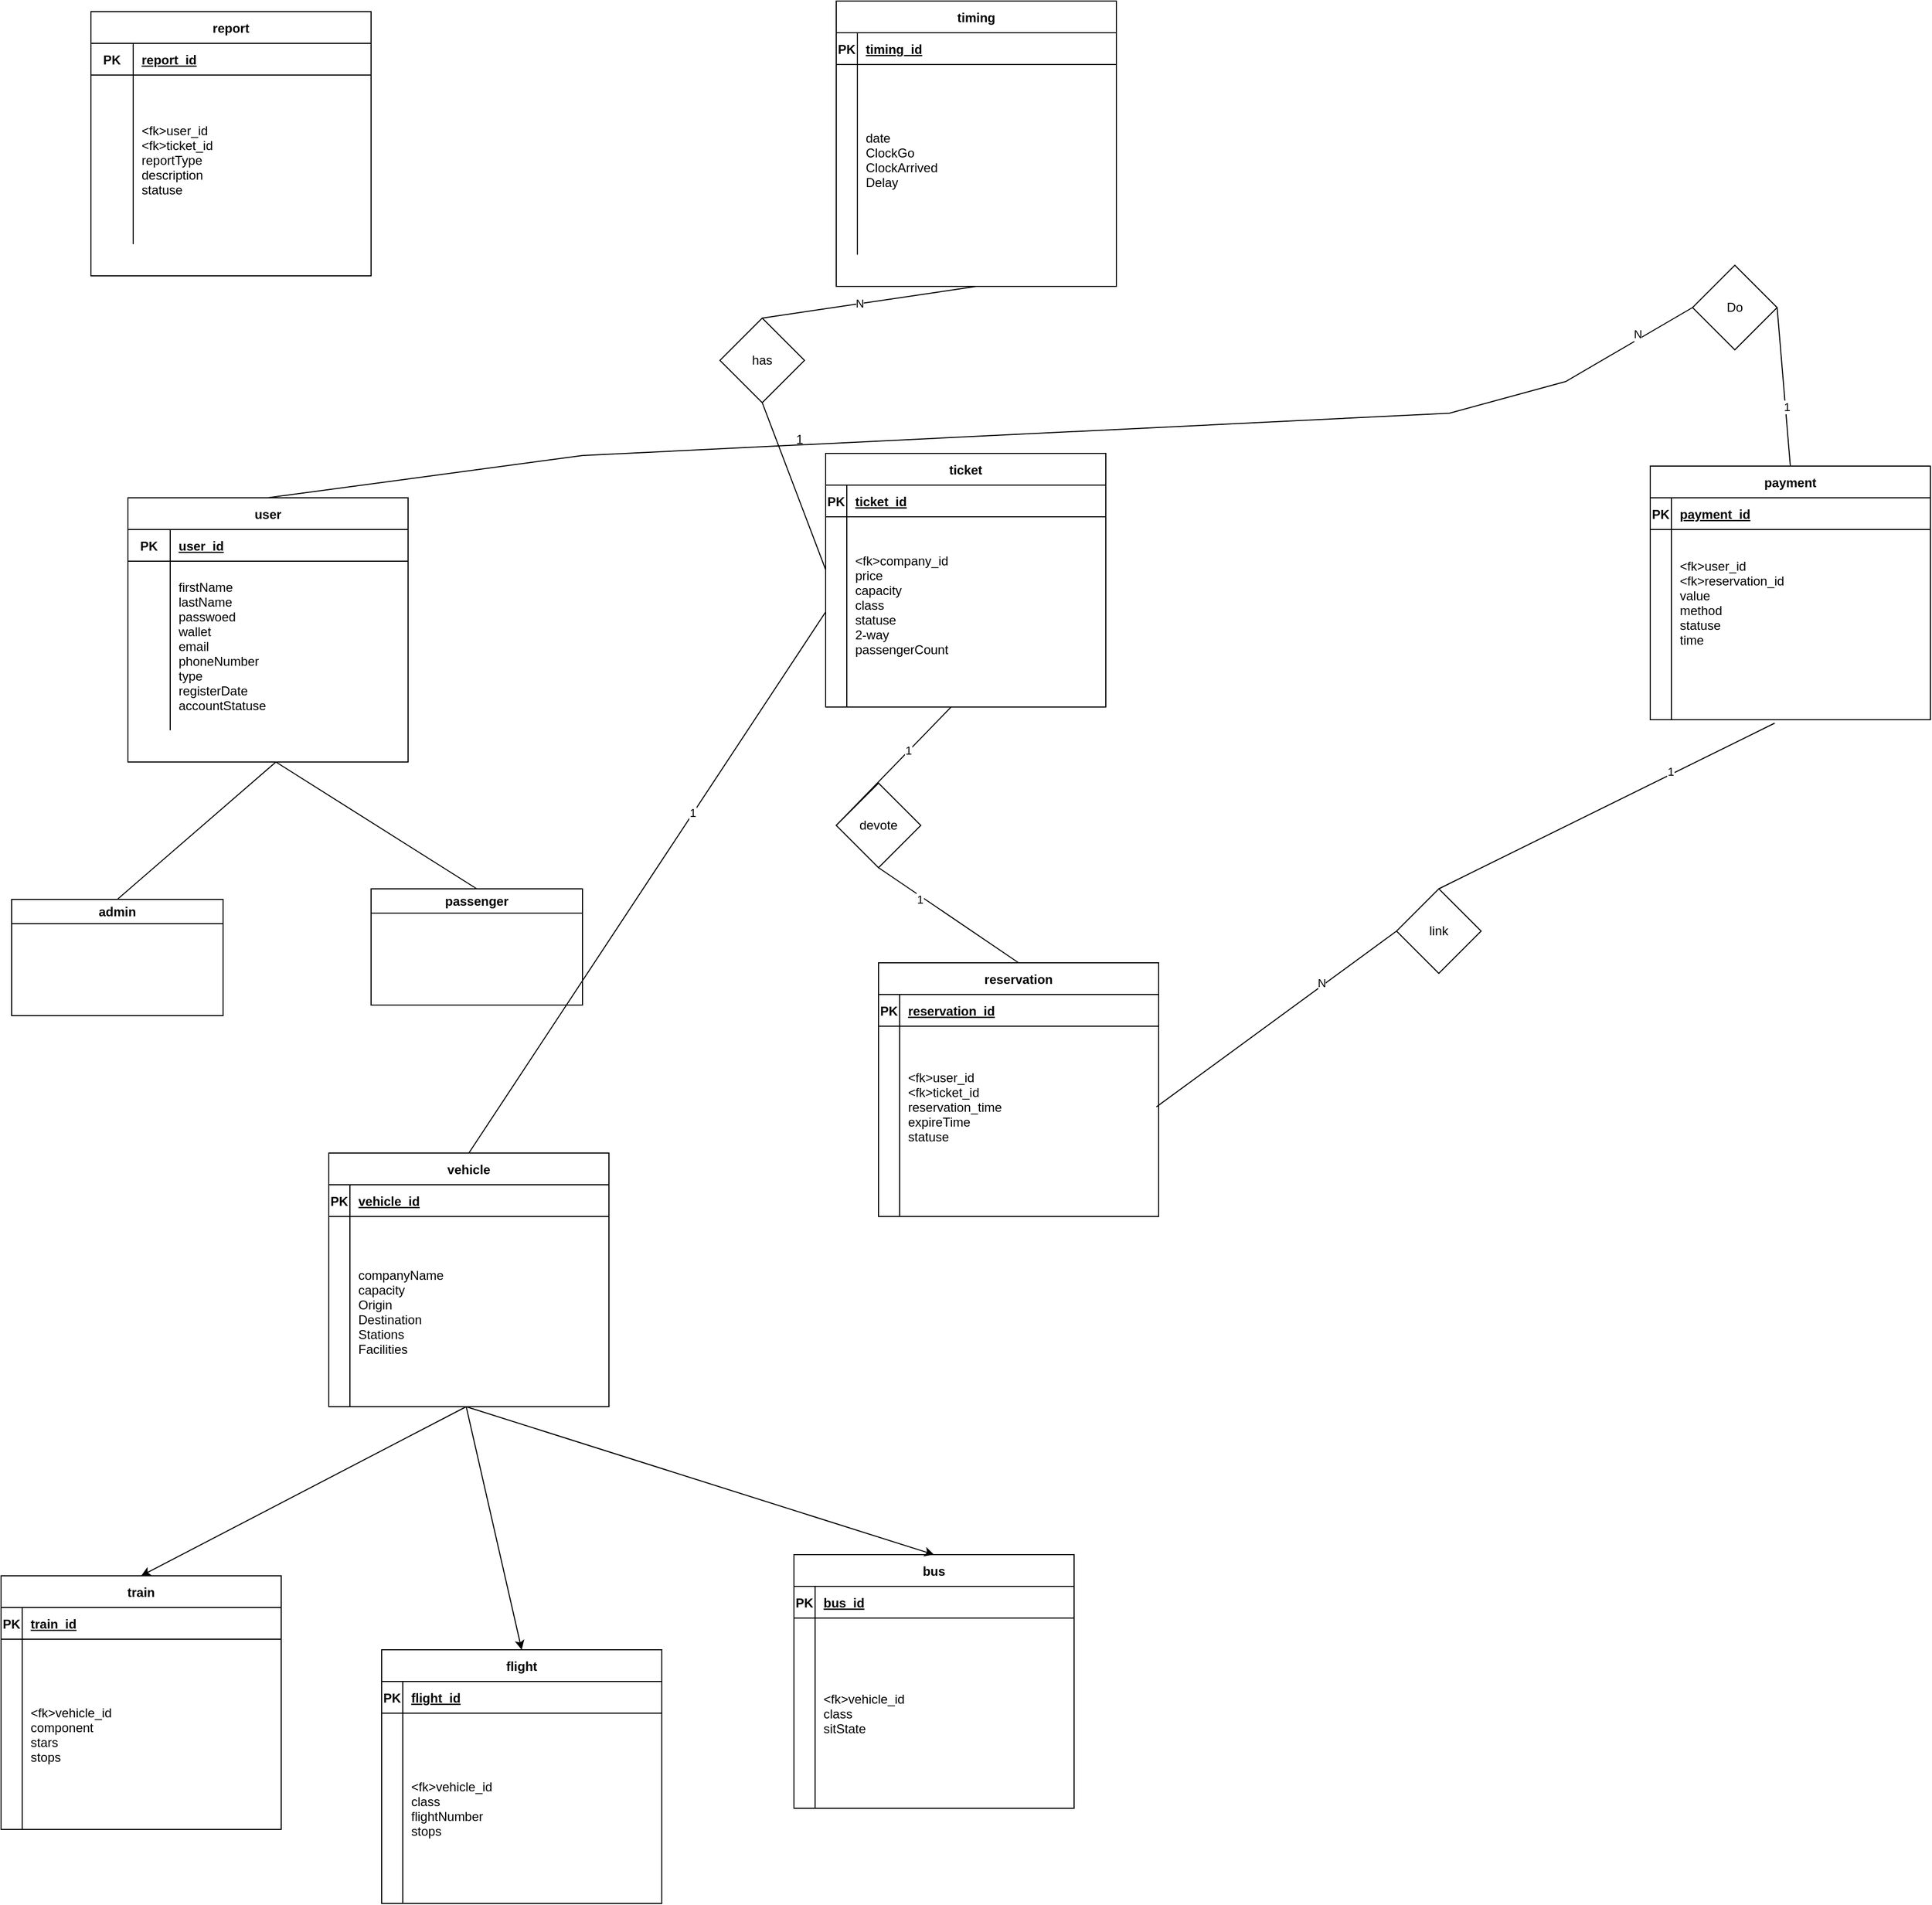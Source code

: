 <mxfile version="26.1.1">
  <diagram name="Page-1" id="AfzbURLEgdIHtoufTlJx">
    <mxGraphModel dx="1433" dy="580" grid="1" gridSize="10" guides="1" tooltips="1" connect="1" arrows="1" fold="1" page="1" pageScale="1" pageWidth="827" pageHeight="1169" math="0" shadow="0">
      <root>
        <mxCell id="0" />
        <mxCell id="1" parent="0" />
        <mxCell id="c2UIK6nuIW9470Jx_kau-3" value="user" style="shape=table;startSize=30;container=1;collapsible=1;childLayout=tableLayout;fixedRows=1;rowLines=0;fontStyle=1;align=center;resizeLast=1;" vertex="1" parent="1">
          <mxGeometry x="250" y="860" width="265" height="250" as="geometry">
            <mxRectangle x="120" y="120" width="100" height="30" as="alternateBounds" />
          </mxGeometry>
        </mxCell>
        <mxCell id="c2UIK6nuIW9470Jx_kau-4" value="" style="shape=partialRectangle;collapsible=0;dropTarget=0;pointerEvents=0;fillColor=none;points=[[0,0.5],[1,0.5]];portConstraint=eastwest;top=0;left=0;right=0;bottom=1;" vertex="1" parent="c2UIK6nuIW9470Jx_kau-3">
          <mxGeometry y="30" width="265" height="30" as="geometry" />
        </mxCell>
        <mxCell id="c2UIK6nuIW9470Jx_kau-5" value="PK" style="shape=partialRectangle;overflow=hidden;connectable=0;fillColor=none;top=0;left=0;bottom=0;right=0;fontStyle=1;" vertex="1" parent="c2UIK6nuIW9470Jx_kau-4">
          <mxGeometry width="40" height="30" as="geometry">
            <mxRectangle width="40" height="30" as="alternateBounds" />
          </mxGeometry>
        </mxCell>
        <mxCell id="c2UIK6nuIW9470Jx_kau-6" value="user_id" style="shape=partialRectangle;overflow=hidden;connectable=0;fillColor=none;top=0;left=0;bottom=0;right=0;align=left;spacingLeft=6;fontStyle=5;" vertex="1" parent="c2UIK6nuIW9470Jx_kau-4">
          <mxGeometry x="40" width="225" height="30" as="geometry">
            <mxRectangle width="225" height="30" as="alternateBounds" />
          </mxGeometry>
        </mxCell>
        <mxCell id="c2UIK6nuIW9470Jx_kau-7" value="" style="shape=partialRectangle;collapsible=0;dropTarget=0;pointerEvents=0;fillColor=none;points=[[0,0.5],[1,0.5]];portConstraint=eastwest;top=0;left=0;right=0;bottom=0;" vertex="1" parent="c2UIK6nuIW9470Jx_kau-3">
          <mxGeometry y="60" width="265" height="160" as="geometry" />
        </mxCell>
        <mxCell id="c2UIK6nuIW9470Jx_kau-8" value="" style="shape=partialRectangle;overflow=hidden;connectable=0;fillColor=none;top=0;left=0;bottom=0;right=0;" vertex="1" parent="c2UIK6nuIW9470Jx_kau-7">
          <mxGeometry width="40" height="160" as="geometry">
            <mxRectangle width="40" height="160" as="alternateBounds" />
          </mxGeometry>
        </mxCell>
        <mxCell id="c2UIK6nuIW9470Jx_kau-9" value="firstName&#xa;lastName&#xa;passwoed&#xa;wallet&#xa;email&#xa;phoneNumber&#xa;type&#xa;registerDate&#xa;accountStatuse" style="shape=partialRectangle;overflow=hidden;connectable=0;fillColor=none;top=0;left=0;bottom=0;right=0;align=left;spacingLeft=6;" vertex="1" parent="c2UIK6nuIW9470Jx_kau-7">
          <mxGeometry x="40" width="225" height="160" as="geometry">
            <mxRectangle width="225" height="160" as="alternateBounds" />
          </mxGeometry>
        </mxCell>
        <mxCell id="c2UIK6nuIW9470Jx_kau-10" value="" style="endArrow=none;html=1;rounded=0;exitX=0.5;exitY=0;exitDx=0;exitDy=0;" edge="1" parent="1" source="c2UIK6nuIW9470Jx_kau-11">
          <mxGeometry width="50" height="50" relative="1" as="geometry">
            <mxPoint x="250" y="1230" as="sourcePoint" />
            <mxPoint x="390" y="1110" as="targetPoint" />
          </mxGeometry>
        </mxCell>
        <mxCell id="c2UIK6nuIW9470Jx_kau-11" value="admin" style="swimlane;whiteSpace=wrap;html=1;startSize=23;" vertex="1" parent="1">
          <mxGeometry x="140" y="1240" width="200" height="110" as="geometry" />
        </mxCell>
        <mxCell id="c2UIK6nuIW9470Jx_kau-12" value="" style="endArrow=none;html=1;rounded=0;exitX=0.5;exitY=0;exitDx=0;exitDy=0;" edge="1" parent="1" source="c2UIK6nuIW9470Jx_kau-13">
          <mxGeometry width="50" height="50" relative="1" as="geometry">
            <mxPoint x="530" y="1190" as="sourcePoint" />
            <mxPoint x="390" y="1110" as="targetPoint" />
          </mxGeometry>
        </mxCell>
        <mxCell id="c2UIK6nuIW9470Jx_kau-13" value="passenger" style="swimlane;whiteSpace=wrap;html=1;startSize=23;" vertex="1" parent="1">
          <mxGeometry x="480" y="1230" width="200" height="110" as="geometry" />
        </mxCell>
        <mxCell id="c2UIK6nuIW9470Jx_kau-14" value="ticket" style="shape=table;startSize=30;container=1;collapsible=1;childLayout=tableLayout;fixedRows=1;rowLines=0;fontStyle=1;align=center;resizeLast=1;" vertex="1" parent="1">
          <mxGeometry x="910" y="818" width="265" height="240" as="geometry">
            <mxRectangle x="120" y="120" width="100" height="30" as="alternateBounds" />
          </mxGeometry>
        </mxCell>
        <mxCell id="c2UIK6nuIW9470Jx_kau-15" value="" style="shape=partialRectangle;collapsible=0;dropTarget=0;pointerEvents=0;fillColor=none;points=[[0,0.5],[1,0.5]];portConstraint=eastwest;top=0;left=0;right=0;bottom=1;" vertex="1" parent="c2UIK6nuIW9470Jx_kau-14">
          <mxGeometry y="30" width="265" height="30" as="geometry" />
        </mxCell>
        <mxCell id="c2UIK6nuIW9470Jx_kau-16" value="PK" style="shape=partialRectangle;overflow=hidden;connectable=0;fillColor=none;top=0;left=0;bottom=0;right=0;fontStyle=1;" vertex="1" parent="c2UIK6nuIW9470Jx_kau-15">
          <mxGeometry width="20" height="30" as="geometry">
            <mxRectangle width="20" height="30" as="alternateBounds" />
          </mxGeometry>
        </mxCell>
        <mxCell id="c2UIK6nuIW9470Jx_kau-17" value="ticket_id" style="shape=partialRectangle;overflow=hidden;connectable=0;fillColor=none;top=0;left=0;bottom=0;right=0;align=left;spacingLeft=6;fontStyle=5;" vertex="1" parent="c2UIK6nuIW9470Jx_kau-15">
          <mxGeometry x="20" width="245" height="30" as="geometry">
            <mxRectangle width="245" height="30" as="alternateBounds" />
          </mxGeometry>
        </mxCell>
        <mxCell id="c2UIK6nuIW9470Jx_kau-18" value="" style="shape=partialRectangle;collapsible=0;dropTarget=0;pointerEvents=0;fillColor=none;points=[[0,0.5],[1,0.5]];portConstraint=eastwest;top=0;left=0;right=0;bottom=0;" vertex="1" parent="c2UIK6nuIW9470Jx_kau-14">
          <mxGeometry y="60" width="265" height="180" as="geometry" />
        </mxCell>
        <mxCell id="c2UIK6nuIW9470Jx_kau-19" value="" style="shape=partialRectangle;overflow=hidden;connectable=0;fillColor=none;top=0;left=0;bottom=0;right=0;" vertex="1" parent="c2UIK6nuIW9470Jx_kau-18">
          <mxGeometry width="20" height="180" as="geometry">
            <mxRectangle width="20" height="180" as="alternateBounds" />
          </mxGeometry>
        </mxCell>
        <mxCell id="c2UIK6nuIW9470Jx_kau-20" value="&lt;fk&gt;company_id&#xa;price&#xa;capacity&#xa;class&#xa;statuse&#xa;2-way&#xa;passengerCount&#xa;" style="shape=partialRectangle;overflow=hidden;connectable=0;fillColor=none;top=0;left=0;bottom=0;right=0;align=left;spacingLeft=6;" vertex="1" parent="c2UIK6nuIW9470Jx_kau-18">
          <mxGeometry x="20" width="245" height="180" as="geometry">
            <mxRectangle width="245" height="180" as="alternateBounds" />
          </mxGeometry>
        </mxCell>
        <mxCell id="c2UIK6nuIW9470Jx_kau-21" value="has" style="rhombus;whiteSpace=wrap;html=1;" vertex="1" parent="1">
          <mxGeometry x="810" y="690" width="80" height="80" as="geometry" />
        </mxCell>
        <mxCell id="c2UIK6nuIW9470Jx_kau-22" value="" style="endArrow=none;html=1;rounded=0;entryX=0;entryY=0.278;entryDx=0;entryDy=0;entryPerimeter=0;exitX=0.5;exitY=1;exitDx=0;exitDy=0;" edge="1" parent="1" source="c2UIK6nuIW9470Jx_kau-21" target="c2UIK6nuIW9470Jx_kau-18">
          <mxGeometry width="50" height="50" relative="1" as="geometry">
            <mxPoint x="870" y="830" as="sourcePoint" />
            <mxPoint x="920" y="780" as="targetPoint" />
          </mxGeometry>
        </mxCell>
        <mxCell id="c2UIK6nuIW9470Jx_kau-23" value="" style="endArrow=none;html=1;rounded=0;exitX=0.5;exitY=0;exitDx=0;exitDy=0;entryX=0.5;entryY=1;entryDx=0;entryDy=0;" edge="1" parent="1" source="c2UIK6nuIW9470Jx_kau-21" target="c2UIK6nuIW9470Jx_kau-24">
          <mxGeometry width="50" height="50" relative="1" as="geometry">
            <mxPoint x="870" y="700" as="sourcePoint" />
            <mxPoint x="960" y="620" as="targetPoint" />
          </mxGeometry>
        </mxCell>
        <mxCell id="c2UIK6nuIW9470Jx_kau-32" value="N" style="edgeLabel;html=1;align=center;verticalAlign=middle;resizable=0;points=[];" vertex="1" connectable="0" parent="c2UIK6nuIW9470Jx_kau-23">
          <mxGeometry x="-0.089" y="1" relative="1" as="geometry">
            <mxPoint as="offset" />
          </mxGeometry>
        </mxCell>
        <mxCell id="c2UIK6nuIW9470Jx_kau-24" value="timing" style="shape=table;startSize=30;container=1;collapsible=1;childLayout=tableLayout;fixedRows=1;rowLines=0;fontStyle=1;align=center;resizeLast=1;" vertex="1" parent="1">
          <mxGeometry x="920" y="390" width="265" height="270" as="geometry">
            <mxRectangle x="120" y="120" width="100" height="30" as="alternateBounds" />
          </mxGeometry>
        </mxCell>
        <mxCell id="c2UIK6nuIW9470Jx_kau-25" value="" style="shape=partialRectangle;collapsible=0;dropTarget=0;pointerEvents=0;fillColor=none;points=[[0,0.5],[1,0.5]];portConstraint=eastwest;top=0;left=0;right=0;bottom=1;" vertex="1" parent="c2UIK6nuIW9470Jx_kau-24">
          <mxGeometry y="30" width="265" height="30" as="geometry" />
        </mxCell>
        <mxCell id="c2UIK6nuIW9470Jx_kau-26" value="PK" style="shape=partialRectangle;overflow=hidden;connectable=0;fillColor=none;top=0;left=0;bottom=0;right=0;fontStyle=1;" vertex="1" parent="c2UIK6nuIW9470Jx_kau-25">
          <mxGeometry width="20" height="30" as="geometry">
            <mxRectangle width="20" height="30" as="alternateBounds" />
          </mxGeometry>
        </mxCell>
        <mxCell id="c2UIK6nuIW9470Jx_kau-27" value="timing_id" style="shape=partialRectangle;overflow=hidden;connectable=0;fillColor=none;top=0;left=0;bottom=0;right=0;align=left;spacingLeft=6;fontStyle=5;" vertex="1" parent="c2UIK6nuIW9470Jx_kau-25">
          <mxGeometry x="20" width="245" height="30" as="geometry">
            <mxRectangle width="245" height="30" as="alternateBounds" />
          </mxGeometry>
        </mxCell>
        <mxCell id="c2UIK6nuIW9470Jx_kau-28" value="" style="shape=partialRectangle;collapsible=0;dropTarget=0;pointerEvents=0;fillColor=none;points=[[0,0.5],[1,0.5]];portConstraint=eastwest;top=0;left=0;right=0;bottom=0;" vertex="1" parent="c2UIK6nuIW9470Jx_kau-24">
          <mxGeometry y="60" width="265" height="180" as="geometry" />
        </mxCell>
        <mxCell id="c2UIK6nuIW9470Jx_kau-29" value="" style="shape=partialRectangle;overflow=hidden;connectable=0;fillColor=none;top=0;left=0;bottom=0;right=0;" vertex="1" parent="c2UIK6nuIW9470Jx_kau-28">
          <mxGeometry width="20" height="180" as="geometry">
            <mxRectangle width="20" height="180" as="alternateBounds" />
          </mxGeometry>
        </mxCell>
        <mxCell id="c2UIK6nuIW9470Jx_kau-30" value="date&#xa;ClockGo&#xa;ClockArrived&#xa;Delay" style="shape=partialRectangle;overflow=hidden;connectable=0;fillColor=none;top=0;left=0;bottom=0;right=0;align=left;spacingLeft=6;" vertex="1" parent="c2UIK6nuIW9470Jx_kau-28">
          <mxGeometry x="20" width="245" height="180" as="geometry">
            <mxRectangle width="245" height="180" as="alternateBounds" />
          </mxGeometry>
        </mxCell>
        <mxCell id="c2UIK6nuIW9470Jx_kau-31" value="1" style="text;html=1;align=center;verticalAlign=middle;resizable=0;points=[];autosize=1;strokeColor=none;fillColor=none;" vertex="1" parent="1">
          <mxGeometry x="870" y="790" width="30" height="30" as="geometry" />
        </mxCell>
        <mxCell id="c2UIK6nuIW9470Jx_kau-35" value="reservation" style="shape=table;startSize=30;container=1;collapsible=1;childLayout=tableLayout;fixedRows=1;rowLines=0;fontStyle=1;align=center;resizeLast=1;" vertex="1" parent="1">
          <mxGeometry x="960" y="1300" width="265" height="240" as="geometry">
            <mxRectangle x="120" y="120" width="100" height="30" as="alternateBounds" />
          </mxGeometry>
        </mxCell>
        <mxCell id="c2UIK6nuIW9470Jx_kau-36" value="" style="shape=partialRectangle;collapsible=0;dropTarget=0;pointerEvents=0;fillColor=none;points=[[0,0.5],[1,0.5]];portConstraint=eastwest;top=0;left=0;right=0;bottom=1;" vertex="1" parent="c2UIK6nuIW9470Jx_kau-35">
          <mxGeometry y="30" width="265" height="30" as="geometry" />
        </mxCell>
        <mxCell id="c2UIK6nuIW9470Jx_kau-37" value="PK" style="shape=partialRectangle;overflow=hidden;connectable=0;fillColor=none;top=0;left=0;bottom=0;right=0;fontStyle=1;" vertex="1" parent="c2UIK6nuIW9470Jx_kau-36">
          <mxGeometry width="20" height="30" as="geometry">
            <mxRectangle width="20" height="30" as="alternateBounds" />
          </mxGeometry>
        </mxCell>
        <mxCell id="c2UIK6nuIW9470Jx_kau-38" value="reservation_id" style="shape=partialRectangle;overflow=hidden;connectable=0;fillColor=none;top=0;left=0;bottom=0;right=0;align=left;spacingLeft=6;fontStyle=5;" vertex="1" parent="c2UIK6nuIW9470Jx_kau-36">
          <mxGeometry x="20" width="245" height="30" as="geometry">
            <mxRectangle width="245" height="30" as="alternateBounds" />
          </mxGeometry>
        </mxCell>
        <mxCell id="c2UIK6nuIW9470Jx_kau-39" value="" style="shape=partialRectangle;collapsible=0;dropTarget=0;pointerEvents=0;fillColor=none;points=[[0,0.5],[1,0.5]];portConstraint=eastwest;top=0;left=0;right=0;bottom=0;" vertex="1" parent="c2UIK6nuIW9470Jx_kau-35">
          <mxGeometry y="60" width="265" height="180" as="geometry" />
        </mxCell>
        <mxCell id="c2UIK6nuIW9470Jx_kau-40" value="" style="shape=partialRectangle;overflow=hidden;connectable=0;fillColor=none;top=0;left=0;bottom=0;right=0;" vertex="1" parent="c2UIK6nuIW9470Jx_kau-39">
          <mxGeometry width="20" height="180" as="geometry">
            <mxRectangle width="20" height="180" as="alternateBounds" />
          </mxGeometry>
        </mxCell>
        <mxCell id="c2UIK6nuIW9470Jx_kau-41" value="&lt;fk&gt;user_id&#xa;&lt;fk&gt;ticket_id&#xa;reservation_time&#xa;expireTime&#xa;statuse&#xa;&#xa;" style="shape=partialRectangle;overflow=hidden;connectable=0;fillColor=none;top=0;left=0;bottom=0;right=0;align=left;spacingLeft=6;" vertex="1" parent="c2UIK6nuIW9470Jx_kau-39">
          <mxGeometry x="20" width="245" height="180" as="geometry">
            <mxRectangle width="245" height="180" as="alternateBounds" />
          </mxGeometry>
        </mxCell>
        <mxCell id="c2UIK6nuIW9470Jx_kau-42" value="" style="endArrow=none;html=1;rounded=0;exitX=0.5;exitY=0;exitDx=0;exitDy=0;entryX=0.5;entryY=1;entryDx=0;entryDy=0;" edge="1" parent="1" source="c2UIK6nuIW9470Jx_kau-35" target="c2UIK6nuIW9470Jx_kau-44">
          <mxGeometry width="50" height="50" relative="1" as="geometry">
            <mxPoint x="1060" y="1150" as="sourcePoint" />
            <mxPoint x="1270" y="1070" as="targetPoint" />
          </mxGeometry>
        </mxCell>
        <mxCell id="c2UIK6nuIW9470Jx_kau-46" value="1" style="edgeLabel;html=1;align=center;verticalAlign=middle;resizable=0;points=[];" vertex="1" connectable="0" parent="c2UIK6nuIW9470Jx_kau-42">
          <mxGeometry x="0.384" y="3" relative="1" as="geometry">
            <mxPoint as="offset" />
          </mxGeometry>
        </mxCell>
        <mxCell id="c2UIK6nuIW9470Jx_kau-43" value="" style="endArrow=none;html=1;rounded=0;exitX=0;exitY=0.5;exitDx=0;exitDy=0;entryX=0.449;entryY=0.998;entryDx=0;entryDy=0;entryPerimeter=0;" edge="1" parent="1" source="c2UIK6nuIW9470Jx_kau-44" target="c2UIK6nuIW9470Jx_kau-18">
          <mxGeometry width="50" height="50" relative="1" as="geometry">
            <mxPoint x="1119" y="1200" as="sourcePoint" />
            <mxPoint x="1280" y="1080" as="targetPoint" />
          </mxGeometry>
        </mxCell>
        <mxCell id="c2UIK6nuIW9470Jx_kau-45" value="1" style="edgeLabel;html=1;align=center;verticalAlign=middle;resizable=0;points=[];" vertex="1" connectable="0" parent="c2UIK6nuIW9470Jx_kau-43">
          <mxGeometry x="0.255" y="1" relative="1" as="geometry">
            <mxPoint as="offset" />
          </mxGeometry>
        </mxCell>
        <mxCell id="c2UIK6nuIW9470Jx_kau-44" value="devote" style="rhombus;whiteSpace=wrap;html=1;" vertex="1" parent="1">
          <mxGeometry x="920" y="1130" width="80" height="80" as="geometry" />
        </mxCell>
        <mxCell id="c2UIK6nuIW9470Jx_kau-52" value="payment" style="shape=table;startSize=30;container=1;collapsible=1;childLayout=tableLayout;fixedRows=1;rowLines=0;fontStyle=1;align=center;resizeLast=1;" vertex="1" parent="1">
          <mxGeometry x="1690" y="830" width="265" height="240" as="geometry">
            <mxRectangle x="120" y="120" width="100" height="30" as="alternateBounds" />
          </mxGeometry>
        </mxCell>
        <mxCell id="c2UIK6nuIW9470Jx_kau-53" value="" style="shape=partialRectangle;collapsible=0;dropTarget=0;pointerEvents=0;fillColor=none;points=[[0,0.5],[1,0.5]];portConstraint=eastwest;top=0;left=0;right=0;bottom=1;" vertex="1" parent="c2UIK6nuIW9470Jx_kau-52">
          <mxGeometry y="30" width="265" height="30" as="geometry" />
        </mxCell>
        <mxCell id="c2UIK6nuIW9470Jx_kau-54" value="PK" style="shape=partialRectangle;overflow=hidden;connectable=0;fillColor=none;top=0;left=0;bottom=0;right=0;fontStyle=1;" vertex="1" parent="c2UIK6nuIW9470Jx_kau-53">
          <mxGeometry width="20" height="30" as="geometry">
            <mxRectangle width="20" height="30" as="alternateBounds" />
          </mxGeometry>
        </mxCell>
        <mxCell id="c2UIK6nuIW9470Jx_kau-55" value="payment_id" style="shape=partialRectangle;overflow=hidden;connectable=0;fillColor=none;top=0;left=0;bottom=0;right=0;align=left;spacingLeft=6;fontStyle=5;" vertex="1" parent="c2UIK6nuIW9470Jx_kau-53">
          <mxGeometry x="20" width="245" height="30" as="geometry">
            <mxRectangle width="245" height="30" as="alternateBounds" />
          </mxGeometry>
        </mxCell>
        <mxCell id="c2UIK6nuIW9470Jx_kau-56" value="" style="shape=partialRectangle;collapsible=0;dropTarget=0;pointerEvents=0;fillColor=none;points=[[0,0.5],[1,0.5]];portConstraint=eastwest;top=0;left=0;right=0;bottom=0;" vertex="1" parent="c2UIK6nuIW9470Jx_kau-52">
          <mxGeometry y="60" width="265" height="180" as="geometry" />
        </mxCell>
        <mxCell id="c2UIK6nuIW9470Jx_kau-57" value="" style="shape=partialRectangle;overflow=hidden;connectable=0;fillColor=none;top=0;left=0;bottom=0;right=0;" vertex="1" parent="c2UIK6nuIW9470Jx_kau-56">
          <mxGeometry width="20" height="180" as="geometry">
            <mxRectangle width="20" height="180" as="alternateBounds" />
          </mxGeometry>
        </mxCell>
        <mxCell id="c2UIK6nuIW9470Jx_kau-58" value="&lt;fk&gt;user_id&#xa;&lt;fk&gt;reservation_id&#xa;value&#xa;method&#xa;statuse&#xa;time&#xa;&#xa;&#xa;" style="shape=partialRectangle;overflow=hidden;connectable=0;fillColor=none;top=0;left=0;bottom=0;right=0;align=left;spacingLeft=6;" vertex="1" parent="c2UIK6nuIW9470Jx_kau-56">
          <mxGeometry x="20" width="245" height="180" as="geometry">
            <mxRectangle width="245" height="180" as="alternateBounds" />
          </mxGeometry>
        </mxCell>
        <mxCell id="c2UIK6nuIW9470Jx_kau-59" value="" style="endArrow=none;html=1;rounded=0;exitX=0.992;exitY=0.424;exitDx=0;exitDy=0;exitPerimeter=0;entryX=0;entryY=0.5;entryDx=0;entryDy=0;" edge="1" parent="1" source="c2UIK6nuIW9470Jx_kau-39" target="c2UIK6nuIW9470Jx_kau-61">
          <mxGeometry width="50" height="50" relative="1" as="geometry">
            <mxPoint x="1103" y="1310" as="sourcePoint" />
            <mxPoint x="1390" y="1290" as="targetPoint" />
            <Array as="points" />
          </mxGeometry>
        </mxCell>
        <mxCell id="c2UIK6nuIW9470Jx_kau-60" value="N" style="edgeLabel;html=1;align=center;verticalAlign=middle;resizable=0;points=[];" vertex="1" connectable="0" parent="c2UIK6nuIW9470Jx_kau-59">
          <mxGeometry x="0.384" y="3" relative="1" as="geometry">
            <mxPoint as="offset" />
          </mxGeometry>
        </mxCell>
        <mxCell id="c2UIK6nuIW9470Jx_kau-61" value="link" style="rhombus;whiteSpace=wrap;html=1;" vertex="1" parent="1">
          <mxGeometry x="1450" y="1230" width="80" height="80" as="geometry" />
        </mxCell>
        <mxCell id="c2UIK6nuIW9470Jx_kau-62" value="" style="endArrow=none;html=1;rounded=0;exitX=0.5;exitY=0;exitDx=0;exitDy=0;entryX=0.444;entryY=1.018;entryDx=0;entryDy=0;entryPerimeter=0;" edge="1" parent="1" source="c2UIK6nuIW9470Jx_kau-61" target="c2UIK6nuIW9470Jx_kau-56">
          <mxGeometry width="50" height="50" relative="1" as="geometry">
            <mxPoint x="1660" y="1276" as="sourcePoint" />
            <mxPoint x="1887" y="1110" as="targetPoint" />
            <Array as="points" />
          </mxGeometry>
        </mxCell>
        <mxCell id="c2UIK6nuIW9470Jx_kau-63" value="1" style="edgeLabel;html=1;align=center;verticalAlign=middle;resizable=0;points=[];" vertex="1" connectable="0" parent="c2UIK6nuIW9470Jx_kau-62">
          <mxGeometry x="0.384" y="3" relative="1" as="geometry">
            <mxPoint as="offset" />
          </mxGeometry>
        </mxCell>
        <mxCell id="c2UIK6nuIW9470Jx_kau-64" value="" style="endArrow=none;html=1;rounded=0;exitX=0.5;exitY=0;exitDx=0;exitDy=0;entryX=0;entryY=0.5;entryDx=0;entryDy=0;" edge="1" parent="1" source="c2UIK6nuIW9470Jx_kau-3" target="c2UIK6nuIW9470Jx_kau-66">
          <mxGeometry width="50" height="50" relative="1" as="geometry">
            <mxPoint x="466.5" y="790" as="sourcePoint" />
            <mxPoint x="1720" y="710" as="targetPoint" />
            <Array as="points">
              <mxPoint x="680" y="820" />
              <mxPoint x="1500" y="780" />
              <mxPoint x="1610" y="750" />
            </Array>
          </mxGeometry>
        </mxCell>
        <mxCell id="c2UIK6nuIW9470Jx_kau-70" value="N&lt;div&gt;&lt;br&gt;&lt;/div&gt;" style="edgeLabel;html=1;align=center;verticalAlign=middle;resizable=0;points=[];" vertex="1" connectable="0" parent="c2UIK6nuIW9470Jx_kau-64">
          <mxGeometry x="0.912" y="-1" relative="1" as="geometry">
            <mxPoint as="offset" />
          </mxGeometry>
        </mxCell>
        <mxCell id="c2UIK6nuIW9470Jx_kau-66" value="Do" style="rhombus;whiteSpace=wrap;html=1;" vertex="1" parent="1">
          <mxGeometry x="1730" y="640" width="80" height="80" as="geometry" />
        </mxCell>
        <mxCell id="c2UIK6nuIW9470Jx_kau-67" value="" style="endArrow=none;html=1;rounded=0;exitX=1;exitY=0.5;exitDx=0;exitDy=0;entryX=0.5;entryY=0;entryDx=0;entryDy=0;" edge="1" parent="1" source="c2UIK6nuIW9470Jx_kau-66" target="c2UIK6nuIW9470Jx_kau-52">
          <mxGeometry width="50" height="50" relative="1" as="geometry">
            <mxPoint x="1860" y="712" as="sourcePoint" />
            <mxPoint x="1969" y="600" as="targetPoint" />
          </mxGeometry>
        </mxCell>
        <mxCell id="c2UIK6nuIW9470Jx_kau-68" value="1" style="edgeLabel;html=1;align=center;verticalAlign=middle;resizable=0;points=[];" vertex="1" connectable="0" parent="c2UIK6nuIW9470Jx_kau-67">
          <mxGeometry x="0.255" y="1" relative="1" as="geometry">
            <mxPoint as="offset" />
          </mxGeometry>
        </mxCell>
        <mxCell id="c2UIK6nuIW9470Jx_kau-71" value="report" style="shape=table;startSize=30;container=1;collapsible=1;childLayout=tableLayout;fixedRows=1;rowLines=0;fontStyle=1;align=center;resizeLast=1;" vertex="1" parent="1">
          <mxGeometry x="215" y="400" width="265" height="250" as="geometry">
            <mxRectangle x="120" y="120" width="100" height="30" as="alternateBounds" />
          </mxGeometry>
        </mxCell>
        <mxCell id="c2UIK6nuIW9470Jx_kau-72" value="" style="shape=partialRectangle;collapsible=0;dropTarget=0;pointerEvents=0;fillColor=none;points=[[0,0.5],[1,0.5]];portConstraint=eastwest;top=0;left=0;right=0;bottom=1;" vertex="1" parent="c2UIK6nuIW9470Jx_kau-71">
          <mxGeometry y="30" width="265" height="30" as="geometry" />
        </mxCell>
        <mxCell id="c2UIK6nuIW9470Jx_kau-73" value="PK" style="shape=partialRectangle;overflow=hidden;connectable=0;fillColor=none;top=0;left=0;bottom=0;right=0;fontStyle=1;" vertex="1" parent="c2UIK6nuIW9470Jx_kau-72">
          <mxGeometry width="40" height="30" as="geometry">
            <mxRectangle width="40" height="30" as="alternateBounds" />
          </mxGeometry>
        </mxCell>
        <mxCell id="c2UIK6nuIW9470Jx_kau-74" value="report_id" style="shape=partialRectangle;overflow=hidden;connectable=0;fillColor=none;top=0;left=0;bottom=0;right=0;align=left;spacingLeft=6;fontStyle=5;" vertex="1" parent="c2UIK6nuIW9470Jx_kau-72">
          <mxGeometry x="40" width="225" height="30" as="geometry">
            <mxRectangle width="225" height="30" as="alternateBounds" />
          </mxGeometry>
        </mxCell>
        <mxCell id="c2UIK6nuIW9470Jx_kau-75" value="" style="shape=partialRectangle;collapsible=0;dropTarget=0;pointerEvents=0;fillColor=none;points=[[0,0.5],[1,0.5]];portConstraint=eastwest;top=0;left=0;right=0;bottom=0;" vertex="1" parent="c2UIK6nuIW9470Jx_kau-71">
          <mxGeometry y="60" width="265" height="160" as="geometry" />
        </mxCell>
        <mxCell id="c2UIK6nuIW9470Jx_kau-76" value="" style="shape=partialRectangle;overflow=hidden;connectable=0;fillColor=none;top=0;left=0;bottom=0;right=0;" vertex="1" parent="c2UIK6nuIW9470Jx_kau-75">
          <mxGeometry width="40" height="160" as="geometry">
            <mxRectangle width="40" height="160" as="alternateBounds" />
          </mxGeometry>
        </mxCell>
        <mxCell id="c2UIK6nuIW9470Jx_kau-77" value="&lt;fk&gt;user_id&#xa;&lt;fk&gt;ticket_id&#xa;reportType&#xa;description&#xa;statuse" style="shape=partialRectangle;overflow=hidden;connectable=0;fillColor=none;top=0;left=0;bottom=0;right=0;align=left;spacingLeft=6;" vertex="1" parent="c2UIK6nuIW9470Jx_kau-75">
          <mxGeometry x="40" width="225" height="160" as="geometry">
            <mxRectangle width="225" height="160" as="alternateBounds" />
          </mxGeometry>
        </mxCell>
        <mxCell id="c2UIK6nuIW9470Jx_kau-85" value="vehicle" style="shape=table;startSize=30;container=1;collapsible=1;childLayout=tableLayout;fixedRows=1;rowLines=0;fontStyle=1;align=center;resizeLast=1;" vertex="1" parent="1">
          <mxGeometry x="440" y="1480" width="265" height="240" as="geometry">
            <mxRectangle x="120" y="120" width="100" height="30" as="alternateBounds" />
          </mxGeometry>
        </mxCell>
        <mxCell id="c2UIK6nuIW9470Jx_kau-86" value="" style="shape=partialRectangle;collapsible=0;dropTarget=0;pointerEvents=0;fillColor=none;points=[[0,0.5],[1,0.5]];portConstraint=eastwest;top=0;left=0;right=0;bottom=1;" vertex="1" parent="c2UIK6nuIW9470Jx_kau-85">
          <mxGeometry y="30" width="265" height="30" as="geometry" />
        </mxCell>
        <mxCell id="c2UIK6nuIW9470Jx_kau-87" value="PK" style="shape=partialRectangle;overflow=hidden;connectable=0;fillColor=none;top=0;left=0;bottom=0;right=0;fontStyle=1;" vertex="1" parent="c2UIK6nuIW9470Jx_kau-86">
          <mxGeometry width="20" height="30" as="geometry">
            <mxRectangle width="20" height="30" as="alternateBounds" />
          </mxGeometry>
        </mxCell>
        <mxCell id="c2UIK6nuIW9470Jx_kau-88" value="vehicle_id" style="shape=partialRectangle;overflow=hidden;connectable=0;fillColor=none;top=0;left=0;bottom=0;right=0;align=left;spacingLeft=6;fontStyle=5;" vertex="1" parent="c2UIK6nuIW9470Jx_kau-86">
          <mxGeometry x="20" width="245" height="30" as="geometry">
            <mxRectangle width="245" height="30" as="alternateBounds" />
          </mxGeometry>
        </mxCell>
        <mxCell id="c2UIK6nuIW9470Jx_kau-89" value="" style="shape=partialRectangle;collapsible=0;dropTarget=0;pointerEvents=0;fillColor=none;points=[[0,0.5],[1,0.5]];portConstraint=eastwest;top=0;left=0;right=0;bottom=0;" vertex="1" parent="c2UIK6nuIW9470Jx_kau-85">
          <mxGeometry y="60" width="265" height="180" as="geometry" />
        </mxCell>
        <mxCell id="c2UIK6nuIW9470Jx_kau-90" value="" style="shape=partialRectangle;overflow=hidden;connectable=0;fillColor=none;top=0;left=0;bottom=0;right=0;" vertex="1" parent="c2UIK6nuIW9470Jx_kau-89">
          <mxGeometry width="20" height="180" as="geometry">
            <mxRectangle width="20" height="180" as="alternateBounds" />
          </mxGeometry>
        </mxCell>
        <mxCell id="c2UIK6nuIW9470Jx_kau-91" value="companyName&#xa;capacity&#xa;Origin&#xa;Destination&#xa;Stations&#xa;Facilities" style="shape=partialRectangle;overflow=hidden;connectable=0;fillColor=none;top=0;left=0;bottom=0;right=0;align=left;spacingLeft=6;" vertex="1" parent="c2UIK6nuIW9470Jx_kau-89">
          <mxGeometry x="20" width="245" height="180" as="geometry">
            <mxRectangle width="245" height="180" as="alternateBounds" />
          </mxGeometry>
        </mxCell>
        <mxCell id="c2UIK6nuIW9470Jx_kau-95" value="bus" style="shape=table;startSize=30;container=1;collapsible=1;childLayout=tableLayout;fixedRows=1;rowLines=0;fontStyle=1;align=center;resizeLast=1;" vertex="1" parent="1">
          <mxGeometry x="880" y="1860" width="265" height="240" as="geometry">
            <mxRectangle x="120" y="120" width="100" height="30" as="alternateBounds" />
          </mxGeometry>
        </mxCell>
        <mxCell id="c2UIK6nuIW9470Jx_kau-96" value="" style="shape=partialRectangle;collapsible=0;dropTarget=0;pointerEvents=0;fillColor=none;points=[[0,0.5],[1,0.5]];portConstraint=eastwest;top=0;left=0;right=0;bottom=1;" vertex="1" parent="c2UIK6nuIW9470Jx_kau-95">
          <mxGeometry y="30" width="265" height="30" as="geometry" />
        </mxCell>
        <mxCell id="c2UIK6nuIW9470Jx_kau-97" value="PK" style="shape=partialRectangle;overflow=hidden;connectable=0;fillColor=none;top=0;left=0;bottom=0;right=0;fontStyle=1;" vertex="1" parent="c2UIK6nuIW9470Jx_kau-96">
          <mxGeometry width="20" height="30" as="geometry">
            <mxRectangle width="20" height="30" as="alternateBounds" />
          </mxGeometry>
        </mxCell>
        <mxCell id="c2UIK6nuIW9470Jx_kau-98" value="bus_id" style="shape=partialRectangle;overflow=hidden;connectable=0;fillColor=none;top=0;left=0;bottom=0;right=0;align=left;spacingLeft=6;fontStyle=5;" vertex="1" parent="c2UIK6nuIW9470Jx_kau-96">
          <mxGeometry x="20" width="245" height="30" as="geometry">
            <mxRectangle width="245" height="30" as="alternateBounds" />
          </mxGeometry>
        </mxCell>
        <mxCell id="c2UIK6nuIW9470Jx_kau-99" value="" style="shape=partialRectangle;collapsible=0;dropTarget=0;pointerEvents=0;fillColor=none;points=[[0,0.5],[1,0.5]];portConstraint=eastwest;top=0;left=0;right=0;bottom=0;" vertex="1" parent="c2UIK6nuIW9470Jx_kau-95">
          <mxGeometry y="60" width="265" height="180" as="geometry" />
        </mxCell>
        <mxCell id="c2UIK6nuIW9470Jx_kau-100" value="" style="shape=partialRectangle;overflow=hidden;connectable=0;fillColor=none;top=0;left=0;bottom=0;right=0;" vertex="1" parent="c2UIK6nuIW9470Jx_kau-99">
          <mxGeometry width="20" height="180" as="geometry">
            <mxRectangle width="20" height="180" as="alternateBounds" />
          </mxGeometry>
        </mxCell>
        <mxCell id="c2UIK6nuIW9470Jx_kau-101" value="&lt;fk&gt;vehicle_id&#xa;class&#xa;sitState" style="shape=partialRectangle;overflow=hidden;connectable=0;fillColor=none;top=0;left=0;bottom=0;right=0;align=left;spacingLeft=6;" vertex="1" parent="c2UIK6nuIW9470Jx_kau-99">
          <mxGeometry x="20" width="245" height="180" as="geometry">
            <mxRectangle width="245" height="180" as="alternateBounds" />
          </mxGeometry>
        </mxCell>
        <mxCell id="c2UIK6nuIW9470Jx_kau-102" value="flight" style="shape=table;startSize=30;container=1;collapsible=1;childLayout=tableLayout;fixedRows=1;rowLines=0;fontStyle=1;align=center;resizeLast=1;" vertex="1" parent="1">
          <mxGeometry x="490" y="1950" width="265" height="240" as="geometry">
            <mxRectangle x="120" y="120" width="100" height="30" as="alternateBounds" />
          </mxGeometry>
        </mxCell>
        <mxCell id="c2UIK6nuIW9470Jx_kau-103" value="" style="shape=partialRectangle;collapsible=0;dropTarget=0;pointerEvents=0;fillColor=none;points=[[0,0.5],[1,0.5]];portConstraint=eastwest;top=0;left=0;right=0;bottom=1;" vertex="1" parent="c2UIK6nuIW9470Jx_kau-102">
          <mxGeometry y="30" width="265" height="30" as="geometry" />
        </mxCell>
        <mxCell id="c2UIK6nuIW9470Jx_kau-104" value="PK" style="shape=partialRectangle;overflow=hidden;connectable=0;fillColor=none;top=0;left=0;bottom=0;right=0;fontStyle=1;" vertex="1" parent="c2UIK6nuIW9470Jx_kau-103">
          <mxGeometry width="20" height="30" as="geometry">
            <mxRectangle width="20" height="30" as="alternateBounds" />
          </mxGeometry>
        </mxCell>
        <mxCell id="c2UIK6nuIW9470Jx_kau-105" value="flight_id" style="shape=partialRectangle;overflow=hidden;connectable=0;fillColor=none;top=0;left=0;bottom=0;right=0;align=left;spacingLeft=6;fontStyle=5;" vertex="1" parent="c2UIK6nuIW9470Jx_kau-103">
          <mxGeometry x="20" width="245" height="30" as="geometry">
            <mxRectangle width="245" height="30" as="alternateBounds" />
          </mxGeometry>
        </mxCell>
        <mxCell id="c2UIK6nuIW9470Jx_kau-106" value="" style="shape=partialRectangle;collapsible=0;dropTarget=0;pointerEvents=0;fillColor=none;points=[[0,0.5],[1,0.5]];portConstraint=eastwest;top=0;left=0;right=0;bottom=0;" vertex="1" parent="c2UIK6nuIW9470Jx_kau-102">
          <mxGeometry y="60" width="265" height="180" as="geometry" />
        </mxCell>
        <mxCell id="c2UIK6nuIW9470Jx_kau-107" value="" style="shape=partialRectangle;overflow=hidden;connectable=0;fillColor=none;top=0;left=0;bottom=0;right=0;" vertex="1" parent="c2UIK6nuIW9470Jx_kau-106">
          <mxGeometry width="20" height="180" as="geometry">
            <mxRectangle width="20" height="180" as="alternateBounds" />
          </mxGeometry>
        </mxCell>
        <mxCell id="c2UIK6nuIW9470Jx_kau-108" value="&lt;fk&gt;vehicle_id&#xa;class&#xa;flightNumber&#xa;stops" style="shape=partialRectangle;overflow=hidden;connectable=0;fillColor=none;top=0;left=0;bottom=0;right=0;align=left;spacingLeft=6;" vertex="1" parent="c2UIK6nuIW9470Jx_kau-106">
          <mxGeometry x="20" width="245" height="180" as="geometry">
            <mxRectangle width="245" height="180" as="alternateBounds" />
          </mxGeometry>
        </mxCell>
        <mxCell id="c2UIK6nuIW9470Jx_kau-109" value="train" style="shape=table;startSize=30;container=1;collapsible=1;childLayout=tableLayout;fixedRows=1;rowLines=0;fontStyle=1;align=center;resizeLast=1;" vertex="1" parent="1">
          <mxGeometry x="130" y="1880" width="265" height="240" as="geometry">
            <mxRectangle x="120" y="120" width="100" height="30" as="alternateBounds" />
          </mxGeometry>
        </mxCell>
        <mxCell id="c2UIK6nuIW9470Jx_kau-110" value="" style="shape=partialRectangle;collapsible=0;dropTarget=0;pointerEvents=0;fillColor=none;points=[[0,0.5],[1,0.5]];portConstraint=eastwest;top=0;left=0;right=0;bottom=1;" vertex="1" parent="c2UIK6nuIW9470Jx_kau-109">
          <mxGeometry y="30" width="265" height="30" as="geometry" />
        </mxCell>
        <mxCell id="c2UIK6nuIW9470Jx_kau-111" value="PK" style="shape=partialRectangle;overflow=hidden;connectable=0;fillColor=none;top=0;left=0;bottom=0;right=0;fontStyle=1;" vertex="1" parent="c2UIK6nuIW9470Jx_kau-110">
          <mxGeometry width="20" height="30" as="geometry">
            <mxRectangle width="20" height="30" as="alternateBounds" />
          </mxGeometry>
        </mxCell>
        <mxCell id="c2UIK6nuIW9470Jx_kau-112" value="train_id" style="shape=partialRectangle;overflow=hidden;connectable=0;fillColor=none;top=0;left=0;bottom=0;right=0;align=left;spacingLeft=6;fontStyle=5;" vertex="1" parent="c2UIK6nuIW9470Jx_kau-110">
          <mxGeometry x="20" width="245" height="30" as="geometry">
            <mxRectangle width="245" height="30" as="alternateBounds" />
          </mxGeometry>
        </mxCell>
        <mxCell id="c2UIK6nuIW9470Jx_kau-113" value="" style="shape=partialRectangle;collapsible=0;dropTarget=0;pointerEvents=0;fillColor=none;points=[[0,0.5],[1,0.5]];portConstraint=eastwest;top=0;left=0;right=0;bottom=0;" vertex="1" parent="c2UIK6nuIW9470Jx_kau-109">
          <mxGeometry y="60" width="265" height="180" as="geometry" />
        </mxCell>
        <mxCell id="c2UIK6nuIW9470Jx_kau-114" value="" style="shape=partialRectangle;overflow=hidden;connectable=0;fillColor=none;top=0;left=0;bottom=0;right=0;" vertex="1" parent="c2UIK6nuIW9470Jx_kau-113">
          <mxGeometry width="20" height="180" as="geometry">
            <mxRectangle width="20" height="180" as="alternateBounds" />
          </mxGeometry>
        </mxCell>
        <mxCell id="c2UIK6nuIW9470Jx_kau-115" value="&lt;fk&gt;vehicle_id&#xa;component&#xa;stars&#xa;stops" style="shape=partialRectangle;overflow=hidden;connectable=0;fillColor=none;top=0;left=0;bottom=0;right=0;align=left;spacingLeft=6;" vertex="1" parent="c2UIK6nuIW9470Jx_kau-113">
          <mxGeometry x="20" width="245" height="180" as="geometry">
            <mxRectangle width="245" height="180" as="alternateBounds" />
          </mxGeometry>
        </mxCell>
        <mxCell id="c2UIK6nuIW9470Jx_kau-116" value="" style="endArrow=classic;html=1;rounded=0;entryX=0.5;entryY=0;entryDx=0;entryDy=0;" edge="1" parent="1" target="c2UIK6nuIW9470Jx_kau-109">
          <mxGeometry width="50" height="50" relative="1" as="geometry">
            <mxPoint x="570" y="1720" as="sourcePoint" />
            <mxPoint x="670" y="1750" as="targetPoint" />
          </mxGeometry>
        </mxCell>
        <mxCell id="c2UIK6nuIW9470Jx_kau-117" value="" style="endArrow=classic;html=1;rounded=0;entryX=0.5;entryY=0;entryDx=0;entryDy=0;" edge="1" parent="1" target="c2UIK6nuIW9470Jx_kau-102">
          <mxGeometry width="50" height="50" relative="1" as="geometry">
            <mxPoint x="570" y="1720" as="sourcePoint" />
            <mxPoint x="273" y="1890" as="targetPoint" />
          </mxGeometry>
        </mxCell>
        <mxCell id="c2UIK6nuIW9470Jx_kau-118" value="" style="endArrow=classic;html=1;rounded=0;entryX=0.5;entryY=0;entryDx=0;entryDy=0;" edge="1" parent="1" target="c2UIK6nuIW9470Jx_kau-95">
          <mxGeometry width="50" height="50" relative="1" as="geometry">
            <mxPoint x="570" y="1720" as="sourcePoint" />
            <mxPoint x="283" y="1900" as="targetPoint" />
          </mxGeometry>
        </mxCell>
        <mxCell id="c2UIK6nuIW9470Jx_kau-119" value="" style="endArrow=none;html=1;rounded=0;exitX=0.5;exitY=0;exitDx=0;exitDy=0;entryX=0;entryY=0.5;entryDx=0;entryDy=0;" edge="1" parent="1" source="c2UIK6nuIW9470Jx_kau-85" target="c2UIK6nuIW9470Jx_kau-18">
          <mxGeometry width="50" height="50" relative="1" as="geometry">
            <mxPoint x="930" y="1180" as="sourcePoint" />
            <mxPoint x="1039" y="1068" as="targetPoint" />
          </mxGeometry>
        </mxCell>
        <mxCell id="c2UIK6nuIW9470Jx_kau-120" value="1" style="edgeLabel;html=1;align=center;verticalAlign=middle;resizable=0;points=[];" vertex="1" connectable="0" parent="c2UIK6nuIW9470Jx_kau-119">
          <mxGeometry x="0.255" y="1" relative="1" as="geometry">
            <mxPoint as="offset" />
          </mxGeometry>
        </mxCell>
      </root>
    </mxGraphModel>
  </diagram>
</mxfile>
